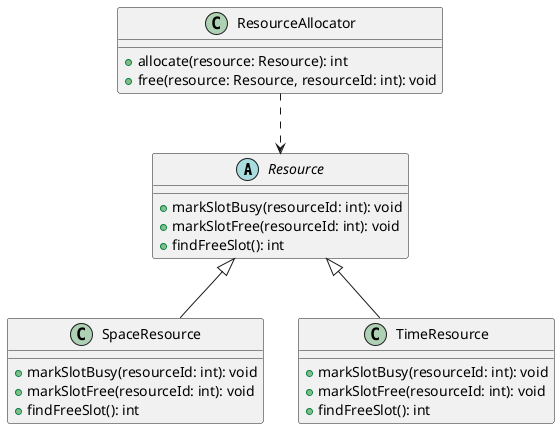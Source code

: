 @startuml

abstract class Resource {
    + markSlotBusy(resourceId: int): void
    + markSlotFree(resourceId: int): void
    + findFreeSlot(): int
}

class ResourceAllocator {
    + allocate(resource: Resource): int
    + free(resource: Resource, resourceId: int): void
}

class SpaceResource {
    + markSlotBusy(resourceId: int): void
    + markSlotFree(resourceId: int): void
    + findFreeSlot(): int
}

class TimeResource {
    + markSlotBusy(resourceId: int): void
    + markSlotFree(resourceId: int): void
    + findFreeSlot(): int
}

Resource <|-- SpaceResource
Resource <|-- TimeResource

ResourceAllocator  ..>  Resource 

@enduml
